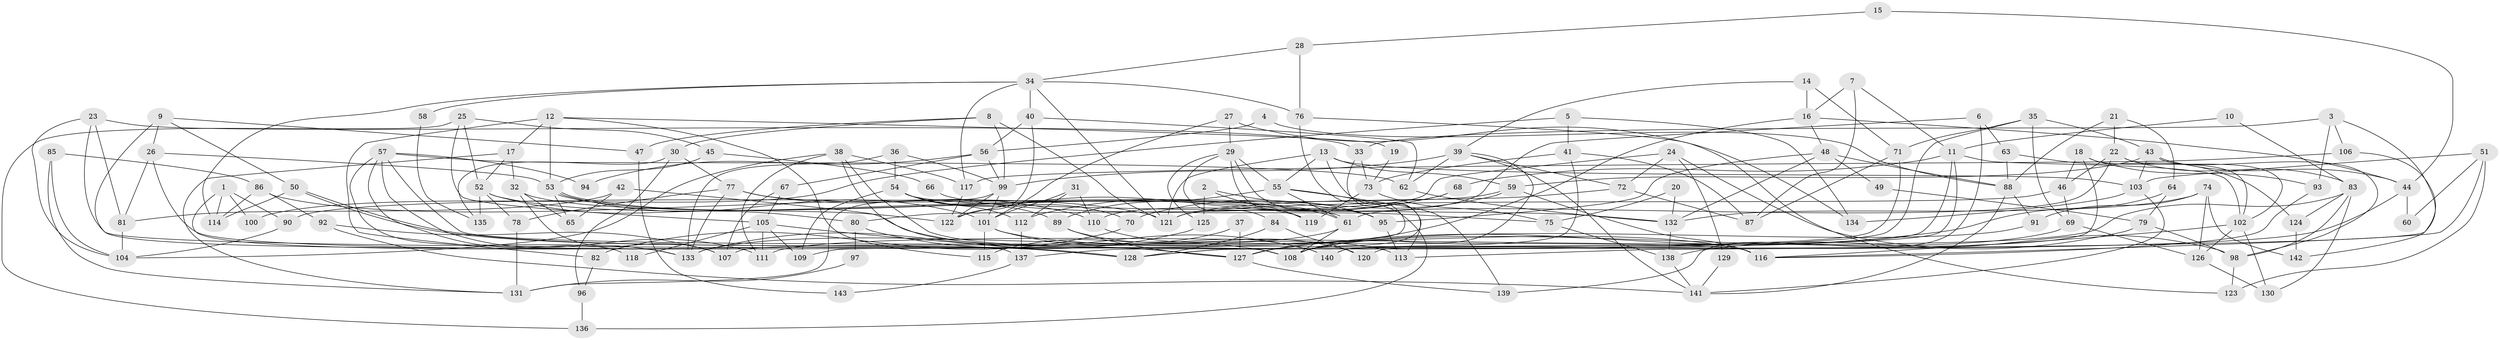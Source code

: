 // Generated by graph-tools (version 1.1) at 2025/02/03/09/25 03:02:06]
// undirected, 143 vertices, 286 edges
graph export_dot {
graph [start="1"]
  node [color=gray90,style=filled];
  1;
  2;
  3;
  4;
  5;
  6;
  7;
  8;
  9;
  10;
  11;
  12;
  13;
  14;
  15;
  16;
  17;
  18;
  19;
  20;
  21;
  22;
  23;
  24;
  25;
  26;
  27;
  28;
  29;
  30;
  31;
  32;
  33;
  34;
  35;
  36;
  37;
  38;
  39;
  40;
  41;
  42;
  43;
  44;
  45;
  46;
  47;
  48;
  49;
  50;
  51;
  52;
  53;
  54;
  55;
  56;
  57;
  58;
  59;
  60;
  61;
  62;
  63;
  64;
  65;
  66;
  67;
  68;
  69;
  70;
  71;
  72;
  73;
  74;
  75;
  76;
  77;
  78;
  79;
  80;
  81;
  82;
  83;
  84;
  85;
  86;
  87;
  88;
  89;
  90;
  91;
  92;
  93;
  94;
  95;
  96;
  97;
  98;
  99;
  100;
  101;
  102;
  103;
  104;
  105;
  106;
  107;
  108;
  109;
  110;
  111;
  112;
  113;
  114;
  115;
  116;
  117;
  118;
  119;
  120;
  121;
  122;
  123;
  124;
  125;
  126;
  127;
  128;
  129;
  130;
  131;
  132;
  133;
  134;
  135;
  136;
  137;
  138;
  139;
  140;
  141;
  142;
  143;
  1 -- 114;
  1 -- 90;
  1 -- 100;
  1 -- 137;
  2 -- 125;
  2 -- 95;
  2 -- 119;
  3 -- 33;
  3 -- 106;
  3 -- 93;
  3 -- 113;
  4 -- 88;
  4 -- 56;
  5 -- 134;
  5 -- 41;
  5 -- 100;
  6 -- 110;
  6 -- 139;
  6 -- 63;
  7 -- 87;
  7 -- 16;
  7 -- 11;
  8 -- 99;
  8 -- 121;
  8 -- 30;
  8 -- 47;
  9 -- 26;
  9 -- 133;
  9 -- 47;
  9 -- 50;
  10 -- 83;
  10 -- 11;
  11 -- 102;
  11 -- 68;
  11 -- 128;
  11 -- 140;
  12 -- 53;
  12 -- 17;
  12 -- 19;
  12 -- 82;
  12 -- 115;
  13 -- 121;
  13 -- 55;
  13 -- 59;
  13 -- 103;
  13 -- 113;
  14 -- 39;
  14 -- 16;
  14 -- 71;
  15 -- 28;
  15 -- 44;
  16 -- 44;
  16 -- 127;
  16 -- 48;
  17 -- 32;
  17 -- 131;
  17 -- 52;
  18 -- 102;
  18 -- 46;
  18 -- 93;
  18 -- 120;
  19 -- 73;
  20 -- 75;
  20 -- 132;
  21 -- 88;
  21 -- 22;
  21 -- 64;
  22 -- 102;
  22 -- 83;
  22 -- 46;
  22 -- 61;
  23 -- 104;
  23 -- 108;
  23 -- 33;
  23 -- 81;
  24 -- 80;
  24 -- 72;
  24 -- 98;
  24 -- 129;
  25 -- 136;
  25 -- 105;
  25 -- 45;
  25 -- 52;
  26 -- 53;
  26 -- 108;
  26 -- 81;
  27 -- 101;
  27 -- 29;
  27 -- 134;
  28 -- 76;
  28 -- 34;
  29 -- 119;
  29 -- 95;
  29 -- 55;
  29 -- 84;
  29 -- 125;
  30 -- 77;
  30 -- 96;
  30 -- 135;
  31 -- 112;
  31 -- 110;
  31 -- 101;
  32 -- 65;
  32 -- 107;
  32 -- 122;
  33 -- 108;
  33 -- 73;
  34 -- 76;
  34 -- 117;
  34 -- 40;
  34 -- 58;
  34 -- 114;
  34 -- 121;
  35 -- 69;
  35 -- 43;
  35 -- 71;
  35 -- 137;
  36 -- 133;
  36 -- 99;
  36 -- 54;
  37 -- 115;
  37 -- 127;
  38 -- 113;
  38 -- 127;
  38 -- 104;
  38 -- 111;
  38 -- 117;
  39 -- 108;
  39 -- 62;
  39 -- 72;
  39 -- 99;
  39 -- 141;
  40 -- 122;
  40 -- 56;
  40 -- 62;
  41 -- 140;
  41 -- 73;
  41 -- 87;
  42 -- 140;
  42 -- 81;
  42 -- 65;
  43 -- 103;
  43 -- 59;
  43 -- 44;
  43 -- 98;
  44 -- 128;
  44 -- 60;
  45 -- 53;
  45 -- 66;
  46 -- 121;
  46 -- 69;
  47 -- 143;
  48 -- 132;
  48 -- 49;
  48 -- 88;
  48 -- 95;
  49 -- 79;
  50 -- 128;
  50 -- 128;
  50 -- 114;
  51 -- 116;
  51 -- 103;
  51 -- 60;
  51 -- 123;
  52 -- 78;
  52 -- 80;
  52 -- 119;
  52 -- 135;
  53 -- 61;
  53 -- 61;
  53 -- 101;
  53 -- 65;
  54 -- 112;
  54 -- 70;
  54 -- 89;
  54 -- 109;
  54 -- 132;
  55 -- 61;
  55 -- 89;
  55 -- 136;
  55 -- 139;
  56 -- 99;
  56 -- 67;
  56 -- 94;
  57 -- 116;
  57 -- 111;
  57 -- 62;
  57 -- 94;
  57 -- 118;
  57 -- 133;
  58 -- 135;
  59 -- 116;
  59 -- 70;
  59 -- 90;
  61 -- 108;
  61 -- 133;
  62 -- 132;
  63 -- 88;
  63 -- 124;
  64 -- 79;
  64 -- 127;
  66 -- 75;
  67 -- 107;
  67 -- 105;
  68 -- 122;
  68 -- 112;
  69 -- 108;
  69 -- 126;
  70 -- 82;
  71 -- 87;
  71 -- 107;
  72 -- 87;
  72 -- 121;
  73 -- 119;
  73 -- 75;
  74 -- 132;
  74 -- 126;
  74 -- 91;
  74 -- 142;
  75 -- 138;
  76 -- 109;
  76 -- 123;
  77 -- 95;
  77 -- 133;
  77 -- 78;
  77 -- 110;
  78 -- 131;
  79 -- 98;
  79 -- 138;
  80 -- 127;
  80 -- 97;
  81 -- 104;
  82 -- 96;
  83 -- 111;
  83 -- 98;
  83 -- 124;
  83 -- 130;
  84 -- 128;
  84 -- 120;
  85 -- 86;
  85 -- 104;
  85 -- 131;
  86 -- 114;
  86 -- 121;
  86 -- 92;
  88 -- 91;
  88 -- 141;
  89 -- 127;
  89 -- 140;
  90 -- 104;
  91 -- 108;
  92 -- 141;
  92 -- 107;
  93 -- 116;
  95 -- 113;
  96 -- 136;
  97 -- 131;
  98 -- 123;
  99 -- 131;
  99 -- 101;
  99 -- 122;
  101 -- 108;
  101 -- 115;
  101 -- 116;
  102 -- 126;
  102 -- 116;
  102 -- 130;
  103 -- 141;
  103 -- 134;
  105 -- 128;
  105 -- 109;
  105 -- 111;
  105 -- 118;
  106 -- 117;
  106 -- 142;
  110 -- 120;
  112 -- 137;
  117 -- 122;
  124 -- 142;
  125 -- 133;
  126 -- 130;
  127 -- 139;
  129 -- 141;
  132 -- 138;
  137 -- 143;
  138 -- 141;
}
